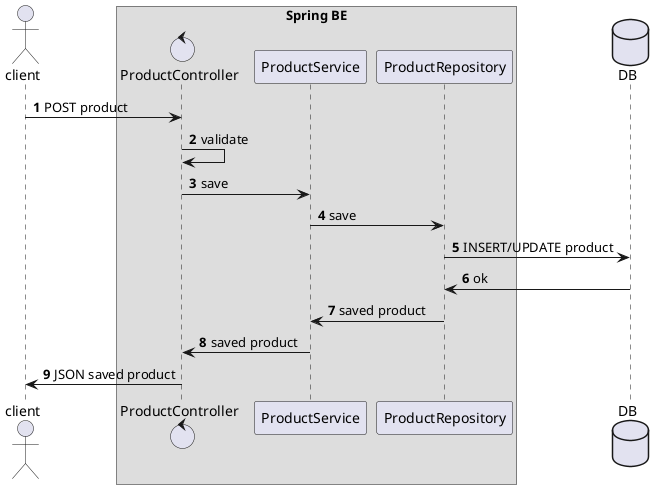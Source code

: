 @startuml
'https://plantuml.com/sequence-diagram

autonumber

actor client

box Spring BE
control ProductController
participant ProductService
participant ProductRepository
end box
database DB

client -> ProductController: POST product
ProductController -> ProductController: validate
ProductController -> ProductService: save
ProductService -> ProductRepository: save
ProductRepository -> DB : INSERT/UPDATE product
DB -> ProductRepository : ok
ProductRepository -> ProductService : saved product
ProductService -> ProductController : saved product
ProductController -> client : JSON saved product

@enduml